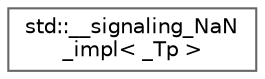 digraph "Graphical Class Hierarchy"
{
 // LATEX_PDF_SIZE
  bgcolor="transparent";
  edge [fontname=Helvetica,fontsize=10,labelfontname=Helvetica,labelfontsize=10];
  node [fontname=Helvetica,fontsize=10,shape=box,height=0.2,width=0.4];
  rankdir="LR";
  Node0 [id="Node000000",label="std::__signaling_NaN\l_impl\< _Tp \>",height=0.2,width=0.4,color="grey40", fillcolor="white", style="filled",URL="$structstd_1_1____signaling___na_n__impl.html",tooltip=" "];
}
